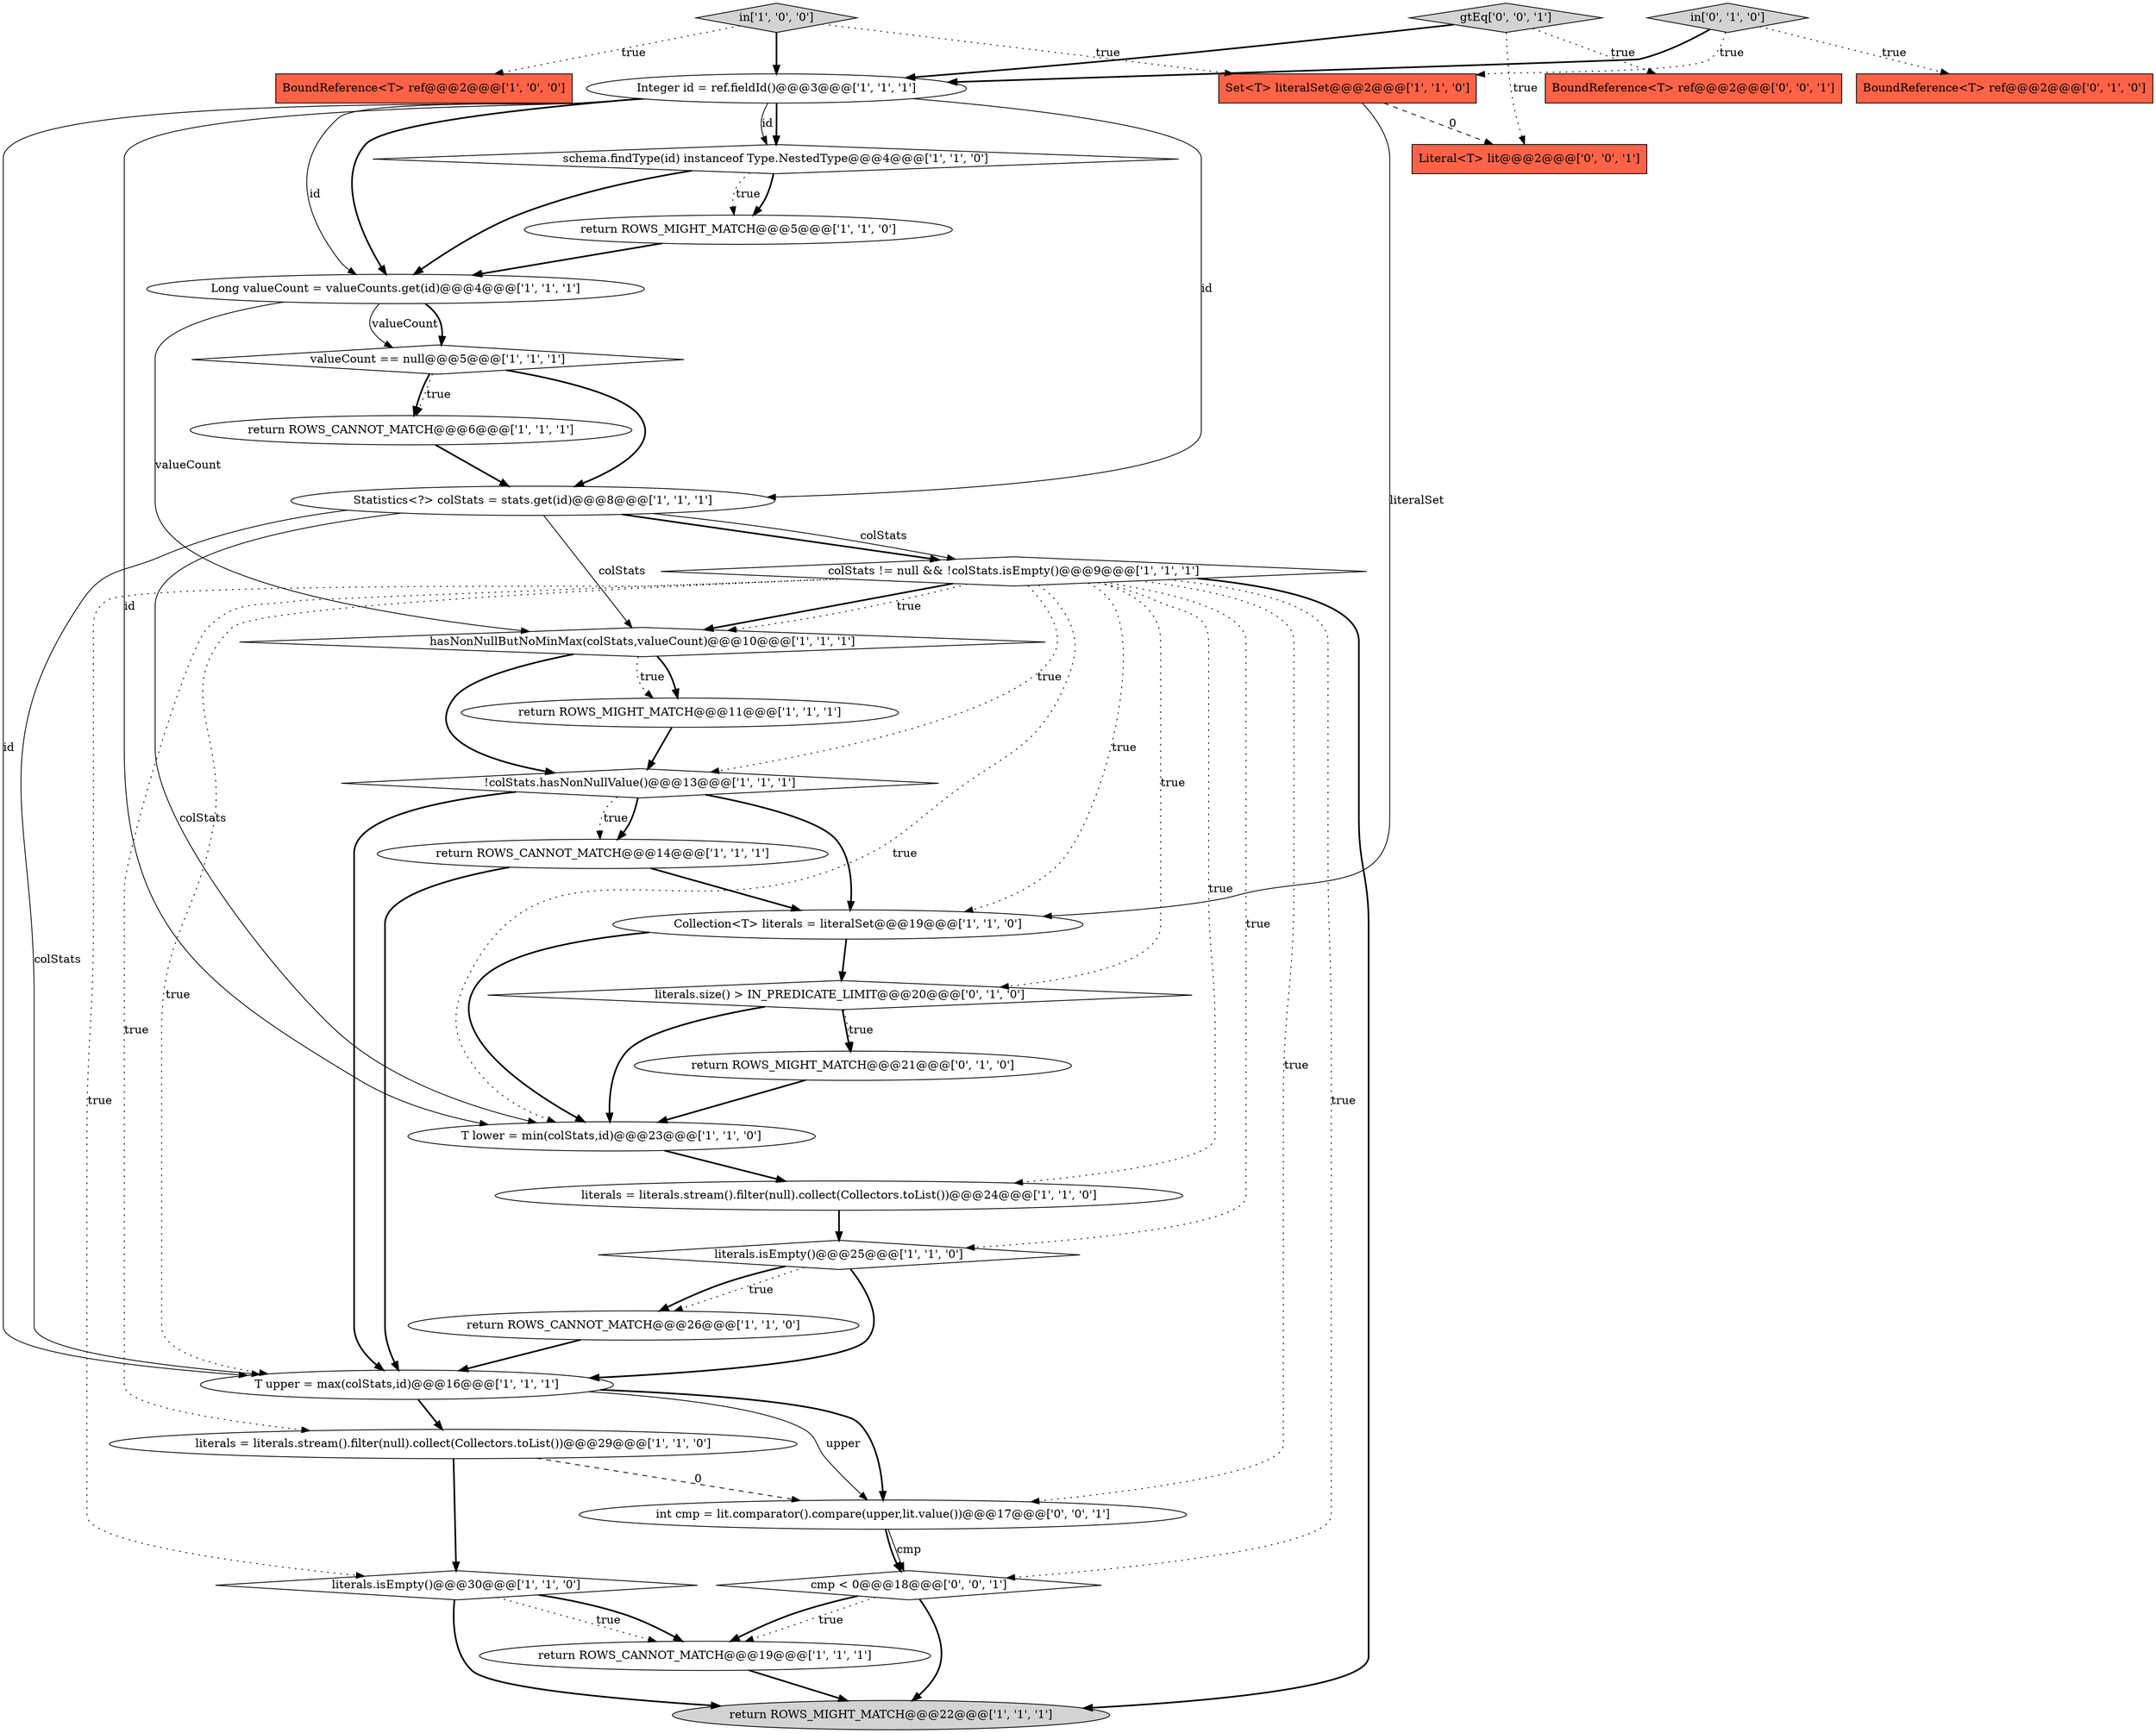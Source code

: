 digraph {
6 [style = filled, label = "in['1', '0', '0']", fillcolor = lightgray, shape = diamond image = "AAA0AAABBB1BBB"];
33 [style = filled, label = "int cmp = lit.comparator().compare(upper,lit.value())@@@17@@@['0', '0', '1']", fillcolor = white, shape = ellipse image = "AAA0AAABBB3BBB"];
9 [style = filled, label = "Set<T> literalSet@@@2@@@['1', '1', '0']", fillcolor = tomato, shape = box image = "AAA0AAABBB1BBB"];
8 [style = filled, label = "return ROWS_MIGHT_MATCH@@@5@@@['1', '1', '0']", fillcolor = white, shape = ellipse image = "AAA0AAABBB1BBB"];
24 [style = filled, label = "colStats != null && !colStats.isEmpty()@@@9@@@['1', '1', '1']", fillcolor = white, shape = diamond image = "AAA0AAABBB1BBB"];
10 [style = filled, label = "T lower = min(colStats,id)@@@23@@@['1', '1', '0']", fillcolor = white, shape = ellipse image = "AAA0AAABBB1BBB"];
13 [style = filled, label = "Integer id = ref.fieldId()@@@3@@@['1', '1', '1']", fillcolor = white, shape = ellipse image = "AAA0AAABBB1BBB"];
17 [style = filled, label = "literals.isEmpty()@@@25@@@['1', '1', '0']", fillcolor = white, shape = diamond image = "AAA0AAABBB1BBB"];
22 [style = filled, label = "hasNonNullButNoMinMax(colStats,valueCount)@@@10@@@['1', '1', '1']", fillcolor = white, shape = diamond image = "AAA0AAABBB1BBB"];
27 [style = filled, label = "BoundReference<T> ref@@@2@@@['0', '1', '0']", fillcolor = tomato, shape = box image = "AAA0AAABBB2BBB"];
25 [style = filled, label = "return ROWS_MIGHT_MATCH@@@21@@@['0', '1', '0']", fillcolor = white, shape = ellipse image = "AAA1AAABBB2BBB"];
14 [style = filled, label = "!colStats.hasNonNullValue()@@@13@@@['1', '1', '1']", fillcolor = white, shape = diamond image = "AAA0AAABBB1BBB"];
23 [style = filled, label = "literals = literals.stream().filter(null).collect(Collectors.toList())@@@29@@@['1', '1', '0']", fillcolor = white, shape = ellipse image = "AAA0AAABBB1BBB"];
1 [style = filled, label = "Collection<T> literals = literalSet@@@19@@@['1', '1', '0']", fillcolor = white, shape = ellipse image = "AAA0AAABBB1BBB"];
28 [style = filled, label = "in['0', '1', '0']", fillcolor = lightgray, shape = diamond image = "AAA0AAABBB2BBB"];
12 [style = filled, label = "Statistics<?> colStats = stats.get(id)@@@8@@@['1', '1', '1']", fillcolor = white, shape = ellipse image = "AAA0AAABBB1BBB"];
15 [style = filled, label = "literals.isEmpty()@@@30@@@['1', '1', '0']", fillcolor = white, shape = diamond image = "AAA0AAABBB1BBB"];
20 [style = filled, label = "valueCount == null@@@5@@@['1', '1', '1']", fillcolor = white, shape = diamond image = "AAA0AAABBB1BBB"];
32 [style = filled, label = "cmp < 0@@@18@@@['0', '0', '1']", fillcolor = white, shape = diamond image = "AAA0AAABBB3BBB"];
30 [style = filled, label = "BoundReference<T> ref@@@2@@@['0', '0', '1']", fillcolor = tomato, shape = box image = "AAA0AAABBB3BBB"];
11 [style = filled, label = "Long valueCount = valueCounts.get(id)@@@4@@@['1', '1', '1']", fillcolor = white, shape = ellipse image = "AAA0AAABBB1BBB"];
3 [style = filled, label = "return ROWS_CANNOT_MATCH@@@6@@@['1', '1', '1']", fillcolor = white, shape = ellipse image = "AAA0AAABBB1BBB"];
0 [style = filled, label = "return ROWS_CANNOT_MATCH@@@19@@@['1', '1', '1']", fillcolor = white, shape = ellipse image = "AAA0AAABBB1BBB"];
5 [style = filled, label = "return ROWS_MIGHT_MATCH@@@22@@@['1', '1', '1']", fillcolor = lightgray, shape = ellipse image = "AAA0AAABBB1BBB"];
29 [style = filled, label = "gtEq['0', '0', '1']", fillcolor = lightgray, shape = diamond image = "AAA0AAABBB3BBB"];
16 [style = filled, label = "literals = literals.stream().filter(null).collect(Collectors.toList())@@@24@@@['1', '1', '0']", fillcolor = white, shape = ellipse image = "AAA0AAABBB1BBB"];
2 [style = filled, label = "BoundReference<T> ref@@@2@@@['1', '0', '0']", fillcolor = tomato, shape = box image = "AAA0AAABBB1BBB"];
7 [style = filled, label = "schema.findType(id) instanceof Type.NestedType@@@4@@@['1', '1', '0']", fillcolor = white, shape = diamond image = "AAA0AAABBB1BBB"];
21 [style = filled, label = "T upper = max(colStats,id)@@@16@@@['1', '1', '1']", fillcolor = white, shape = ellipse image = "AAA0AAABBB1BBB"];
4 [style = filled, label = "return ROWS_CANNOT_MATCH@@@14@@@['1', '1', '1']", fillcolor = white, shape = ellipse image = "AAA0AAABBB1BBB"];
31 [style = filled, label = "Literal<T> lit@@@2@@@['0', '0', '1']", fillcolor = tomato, shape = box image = "AAA0AAABBB3BBB"];
18 [style = filled, label = "return ROWS_CANNOT_MATCH@@@26@@@['1', '1', '0']", fillcolor = white, shape = ellipse image = "AAA0AAABBB1BBB"];
19 [style = filled, label = "return ROWS_MIGHT_MATCH@@@11@@@['1', '1', '1']", fillcolor = white, shape = ellipse image = "AAA0AAABBB1BBB"];
26 [style = filled, label = "literals.size() > IN_PREDICATE_LIMIT@@@20@@@['0', '1', '0']", fillcolor = white, shape = diamond image = "AAA1AAABBB2BBB"];
10->16 [style = bold, label=""];
11->20 [style = solid, label="valueCount"];
20->3 [style = dotted, label="true"];
28->13 [style = bold, label=""];
17->18 [style = dotted, label="true"];
22->19 [style = bold, label=""];
29->13 [style = bold, label=""];
14->4 [style = dotted, label="true"];
20->3 [style = bold, label=""];
13->7 [style = bold, label=""];
7->8 [style = bold, label=""];
11->20 [style = bold, label=""];
1->10 [style = bold, label=""];
23->15 [style = bold, label=""];
13->7 [style = solid, label="id"];
24->14 [style = dotted, label="true"];
22->19 [style = dotted, label="true"];
17->21 [style = bold, label=""];
21->33 [style = bold, label=""];
32->5 [style = bold, label=""];
24->26 [style = dotted, label="true"];
14->21 [style = bold, label=""];
26->25 [style = dotted, label="true"];
25->10 [style = bold, label=""];
7->8 [style = dotted, label="true"];
24->33 [style = dotted, label="true"];
9->31 [style = dashed, label="0"];
33->32 [style = solid, label="cmp"];
6->13 [style = bold, label=""];
24->10 [style = dotted, label="true"];
26->10 [style = bold, label=""];
33->32 [style = bold, label=""];
24->21 [style = dotted, label="true"];
7->11 [style = bold, label=""];
28->27 [style = dotted, label="true"];
23->33 [style = dashed, label="0"];
12->24 [style = bold, label=""];
4->1 [style = bold, label=""];
24->22 [style = bold, label=""];
32->0 [style = dotted, label="true"];
14->1 [style = bold, label=""];
13->11 [style = solid, label="id"];
15->0 [style = dotted, label="true"];
12->24 [style = solid, label="colStats"];
8->11 [style = bold, label=""];
26->25 [style = bold, label=""];
13->11 [style = bold, label=""];
15->0 [style = bold, label=""];
24->22 [style = dotted, label="true"];
24->23 [style = dotted, label="true"];
3->12 [style = bold, label=""];
22->14 [style = bold, label=""];
12->22 [style = solid, label="colStats"];
21->33 [style = solid, label="upper"];
29->30 [style = dotted, label="true"];
24->16 [style = dotted, label="true"];
15->5 [style = bold, label=""];
13->21 [style = solid, label="id"];
13->12 [style = solid, label="id"];
29->31 [style = dotted, label="true"];
24->32 [style = dotted, label="true"];
18->21 [style = bold, label=""];
6->9 [style = dotted, label="true"];
1->26 [style = bold, label=""];
9->1 [style = solid, label="literalSet"];
12->10 [style = solid, label="colStats"];
32->0 [style = bold, label=""];
16->17 [style = bold, label=""];
19->14 [style = bold, label=""];
13->10 [style = solid, label="id"];
24->1 [style = dotted, label="true"];
14->4 [style = bold, label=""];
0->5 [style = bold, label=""];
24->15 [style = dotted, label="true"];
6->2 [style = dotted, label="true"];
24->5 [style = bold, label=""];
21->23 [style = bold, label=""];
11->22 [style = solid, label="valueCount"];
4->21 [style = bold, label=""];
24->17 [style = dotted, label="true"];
28->9 [style = dotted, label="true"];
20->12 [style = bold, label=""];
12->21 [style = solid, label="colStats"];
17->18 [style = bold, label=""];
}

